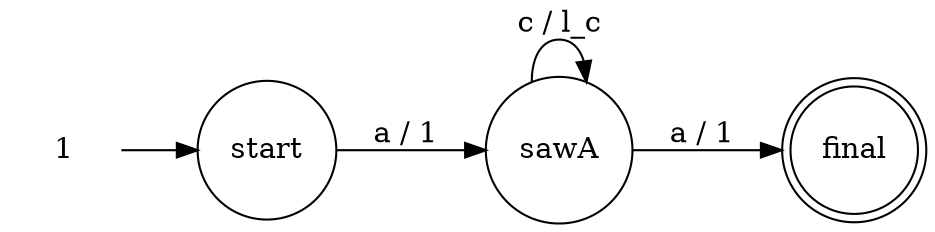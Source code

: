 digraph Automaton {rankdir = LR;
initial [shape=plaintext,label="1"];
initial -> start;
start [shape=circle,label="start"];
start -> sawA [label="a / 1 "]
sawA [shape=circle,label="sawA"];
sawA -> sawA [label="c / l_c"]
sawA -> final [label="a / 1 "]
final [shape=doublecircle,label="final"];
}